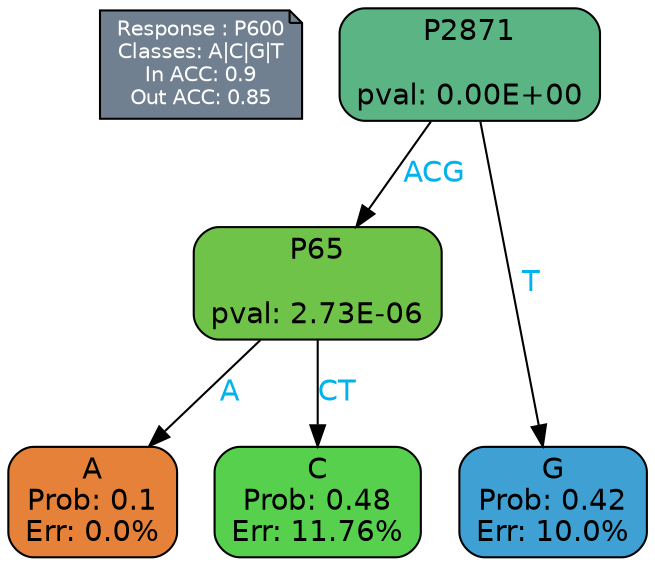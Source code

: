 digraph Tree {
node [shape=box, style="filled, rounded", color="black", fontname=helvetica] ;
graph [ranksep=equally, splines=polylines, bgcolor=transparent, dpi=600] ;
edge [fontname=helvetica] ;
LEGEND [label="Response : P600
Classes: A|C|G|T
In ACC: 0.9
Out ACC: 0.85
",shape=note,align=left,style=filled,fillcolor="slategray",fontcolor="white",fontsize=10];1 [label="P2871

pval: 0.00E+00", fillcolor="#5bb484"] ;
2 [label="P65

pval: 2.73E-06", fillcolor="#70c349"] ;
3 [label="A
Prob: 0.1
Err: 0.0%", fillcolor="#e58139"] ;
4 [label="C
Prob: 0.48
Err: 11.76%", fillcolor="#57d04d"] ;
5 [label="G
Prob: 0.42
Err: 10.0%", fillcolor="#3fa0d3"] ;
1 -> 2 [label="ACG",fontcolor=deepskyblue2] ;
1 -> 5 [label="T",fontcolor=deepskyblue2] ;
2 -> 3 [label="A",fontcolor=deepskyblue2] ;
2 -> 4 [label="CT",fontcolor=deepskyblue2] ;
{rank = same; 3;4;5;}{rank = same; LEGEND;1;}}